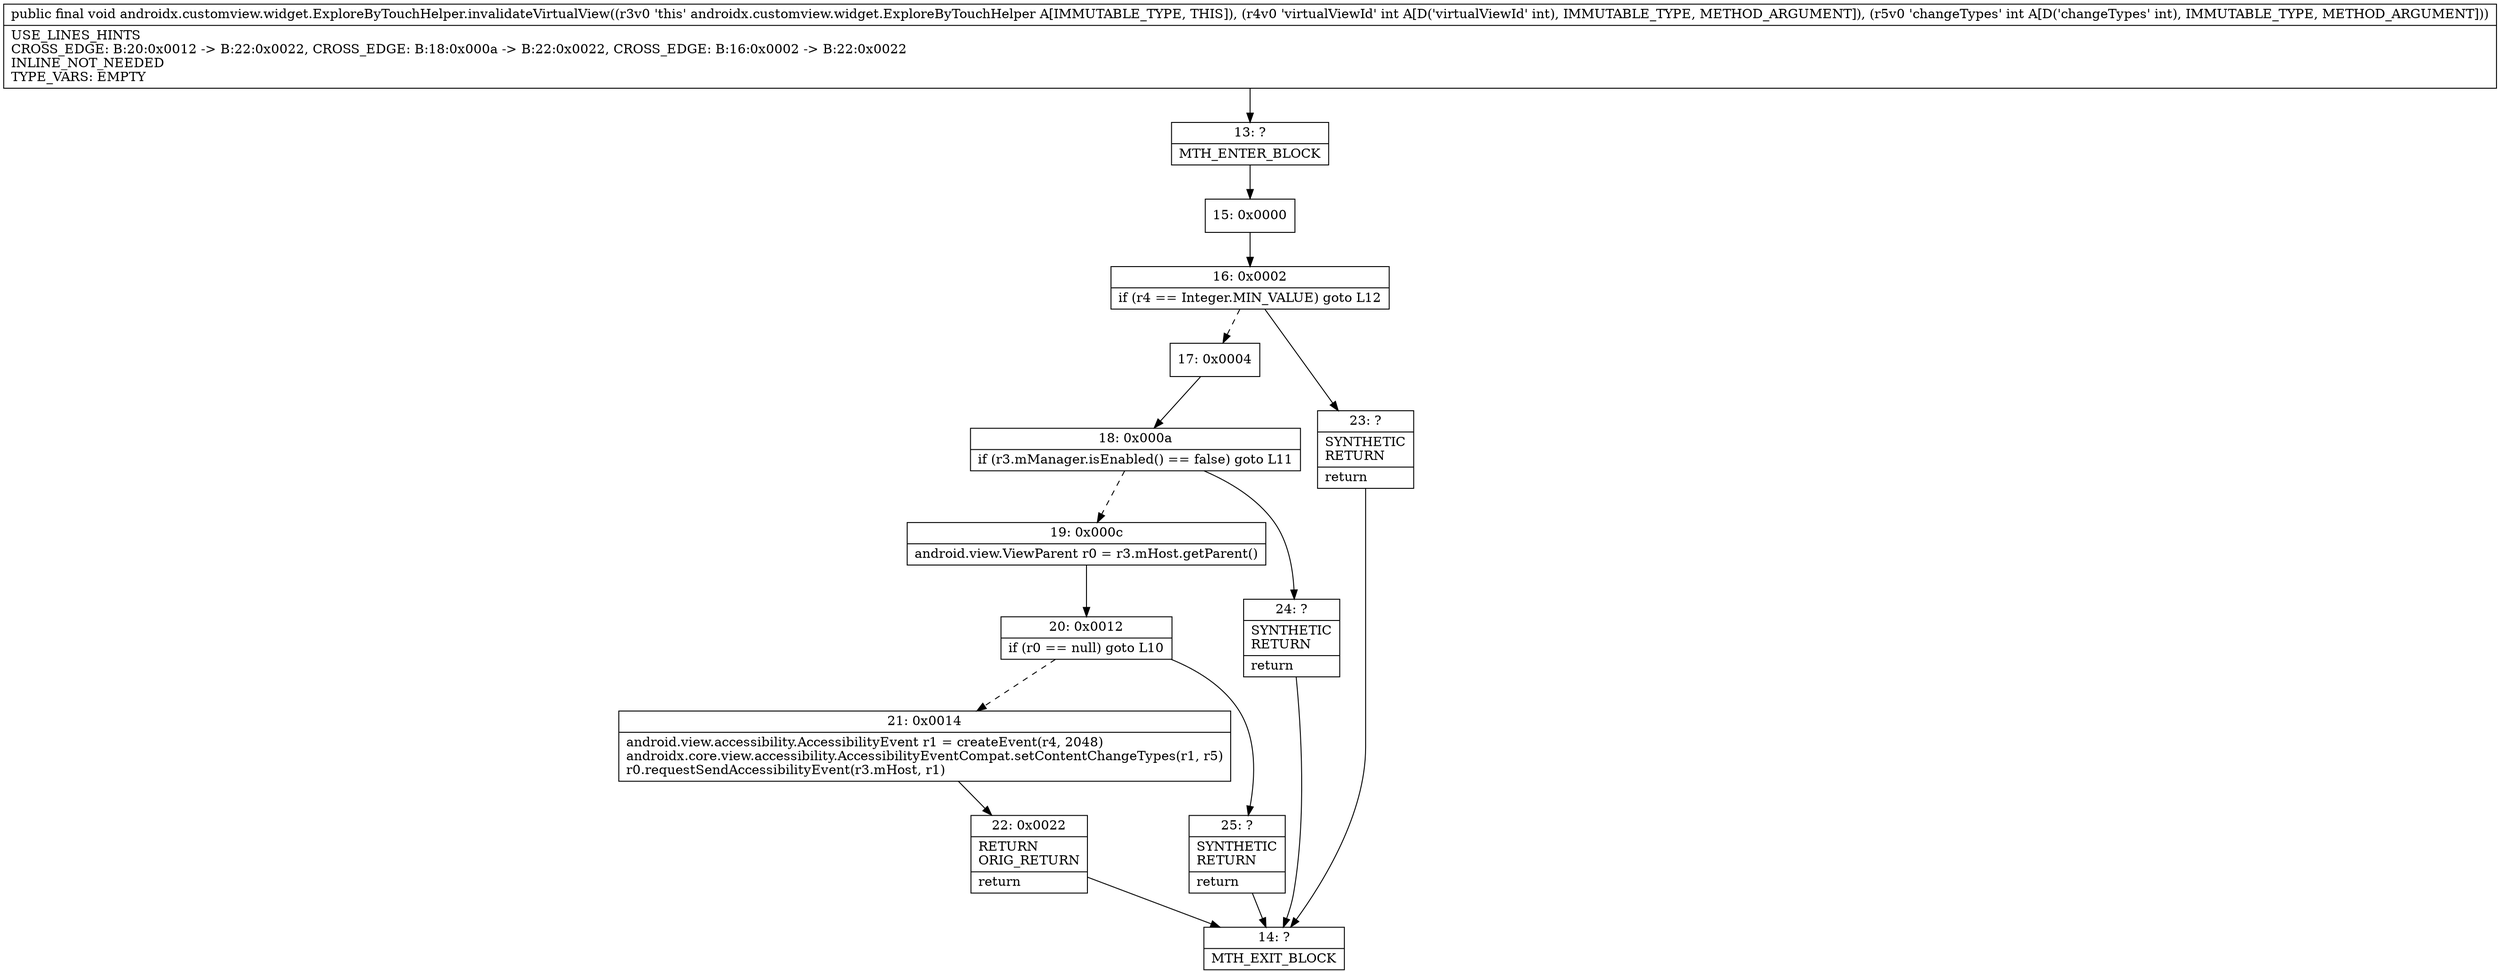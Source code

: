 digraph "CFG forandroidx.customview.widget.ExploreByTouchHelper.invalidateVirtualView(II)V" {
Node_13 [shape=record,label="{13\:\ ?|MTH_ENTER_BLOCK\l}"];
Node_15 [shape=record,label="{15\:\ 0x0000}"];
Node_16 [shape=record,label="{16\:\ 0x0002|if (r4 == Integer.MIN_VALUE) goto L12\l}"];
Node_17 [shape=record,label="{17\:\ 0x0004}"];
Node_18 [shape=record,label="{18\:\ 0x000a|if (r3.mManager.isEnabled() == false) goto L11\l}"];
Node_19 [shape=record,label="{19\:\ 0x000c|android.view.ViewParent r0 = r3.mHost.getParent()\l}"];
Node_20 [shape=record,label="{20\:\ 0x0012|if (r0 == null) goto L10\l}"];
Node_21 [shape=record,label="{21\:\ 0x0014|android.view.accessibility.AccessibilityEvent r1 = createEvent(r4, 2048)\landroidx.core.view.accessibility.AccessibilityEventCompat.setContentChangeTypes(r1, r5)\lr0.requestSendAccessibilityEvent(r3.mHost, r1)\l}"];
Node_22 [shape=record,label="{22\:\ 0x0022|RETURN\lORIG_RETURN\l|return\l}"];
Node_14 [shape=record,label="{14\:\ ?|MTH_EXIT_BLOCK\l}"];
Node_25 [shape=record,label="{25\:\ ?|SYNTHETIC\lRETURN\l|return\l}"];
Node_24 [shape=record,label="{24\:\ ?|SYNTHETIC\lRETURN\l|return\l}"];
Node_23 [shape=record,label="{23\:\ ?|SYNTHETIC\lRETURN\l|return\l}"];
MethodNode[shape=record,label="{public final void androidx.customview.widget.ExploreByTouchHelper.invalidateVirtualView((r3v0 'this' androidx.customview.widget.ExploreByTouchHelper A[IMMUTABLE_TYPE, THIS]), (r4v0 'virtualViewId' int A[D('virtualViewId' int), IMMUTABLE_TYPE, METHOD_ARGUMENT]), (r5v0 'changeTypes' int A[D('changeTypes' int), IMMUTABLE_TYPE, METHOD_ARGUMENT]))  | USE_LINES_HINTS\lCROSS_EDGE: B:20:0x0012 \-\> B:22:0x0022, CROSS_EDGE: B:18:0x000a \-\> B:22:0x0022, CROSS_EDGE: B:16:0x0002 \-\> B:22:0x0022\lINLINE_NOT_NEEDED\lTYPE_VARS: EMPTY\l}"];
MethodNode -> Node_13;Node_13 -> Node_15;
Node_15 -> Node_16;
Node_16 -> Node_17[style=dashed];
Node_16 -> Node_23;
Node_17 -> Node_18;
Node_18 -> Node_19[style=dashed];
Node_18 -> Node_24;
Node_19 -> Node_20;
Node_20 -> Node_21[style=dashed];
Node_20 -> Node_25;
Node_21 -> Node_22;
Node_22 -> Node_14;
Node_25 -> Node_14;
Node_24 -> Node_14;
Node_23 -> Node_14;
}

